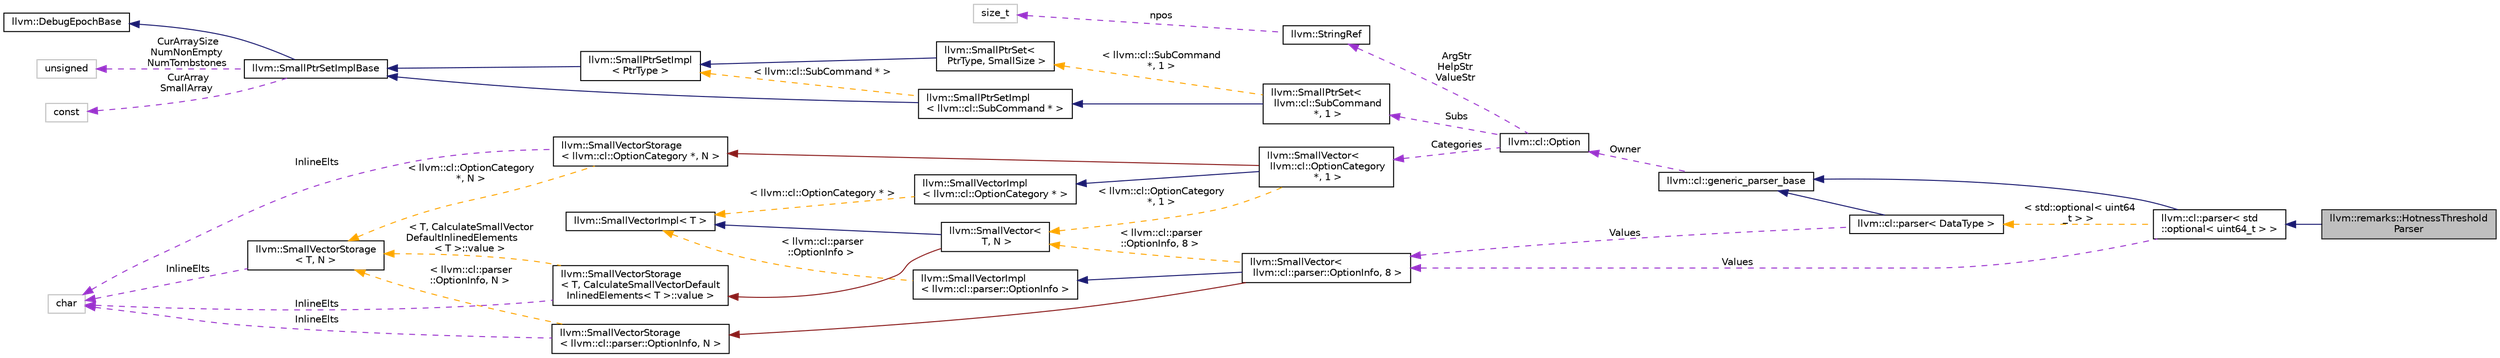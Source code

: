 digraph "llvm::remarks::HotnessThresholdParser"
{
 // LATEX_PDF_SIZE
  bgcolor="transparent";
  edge [fontname="Helvetica",fontsize="10",labelfontname="Helvetica",labelfontsize="10"];
  node [fontname="Helvetica",fontsize="10",shape=record];
  rankdir="LR";
  Node1 [label="llvm::remarks::HotnessThreshold\lParser",height=0.2,width=0.4,color="black", fillcolor="grey75", style="filled", fontcolor="black",tooltip=" "];
  Node2 -> Node1 [dir="back",color="midnightblue",fontsize="10",style="solid",fontname="Helvetica"];
  Node2 [label="llvm::cl::parser\< std\l::optional\< uint64_t \> \>",height=0.2,width=0.4,color="black",URL="$classllvm_1_1cl_1_1parser.html",tooltip=" "];
  Node3 -> Node2 [dir="back",color="midnightblue",fontsize="10",style="solid",fontname="Helvetica"];
  Node3 [label="llvm::cl::generic_parser_base",height=0.2,width=0.4,color="black",URL="$classllvm_1_1cl_1_1generic__parser__base.html",tooltip=" "];
  Node4 -> Node3 [dir="back",color="darkorchid3",fontsize="10",style="dashed",label=" Owner" ,fontname="Helvetica"];
  Node4 [label="llvm::cl::Option",height=0.2,width=0.4,color="black",URL="$classllvm_1_1cl_1_1Option.html",tooltip=" "];
  Node5 -> Node4 [dir="back",color="darkorchid3",fontsize="10",style="dashed",label=" Subs" ,fontname="Helvetica"];
  Node5 [label="llvm::SmallPtrSet\<\l llvm::cl::SubCommand\l *, 1 \>",height=0.2,width=0.4,color="black",URL="$classllvm_1_1SmallPtrSet.html",tooltip=" "];
  Node6 -> Node5 [dir="back",color="midnightblue",fontsize="10",style="solid",fontname="Helvetica"];
  Node6 [label="llvm::SmallPtrSetImpl\l\< llvm::cl::SubCommand * \>",height=0.2,width=0.4,color="black",URL="$classllvm_1_1SmallPtrSetImpl.html",tooltip=" "];
  Node7 -> Node6 [dir="back",color="midnightblue",fontsize="10",style="solid",fontname="Helvetica"];
  Node7 [label="llvm::SmallPtrSetImplBase",height=0.2,width=0.4,color="black",URL="$classllvm_1_1SmallPtrSetImplBase.html",tooltip="SmallPtrSetImplBase - This is the common code shared among all the SmallPtrSet<>'s,..."];
  Node8 -> Node7 [dir="back",color="midnightblue",fontsize="10",style="solid",fontname="Helvetica"];
  Node8 [label="llvm::DebugEpochBase",height=0.2,width=0.4,color="black",URL="$classllvm_1_1DebugEpochBase.html",tooltip="A base class for data structure classes wishing to make iterators (\"handles\") pointing into themselve..."];
  Node9 -> Node7 [dir="back",color="darkorchid3",fontsize="10",style="dashed",label=" CurArraySize\nNumNonEmpty\nNumTombstones" ,fontname="Helvetica"];
  Node9 [label="unsigned",height=0.2,width=0.4,color="grey75",tooltip=" "];
  Node10 -> Node7 [dir="back",color="darkorchid3",fontsize="10",style="dashed",label=" CurArray\nSmallArray" ,fontname="Helvetica"];
  Node10 [label="const",height=0.2,width=0.4,color="grey75",tooltip=" "];
  Node11 -> Node6 [dir="back",color="orange",fontsize="10",style="dashed",label=" \< llvm::cl::SubCommand * \>" ,fontname="Helvetica"];
  Node11 [label="llvm::SmallPtrSetImpl\l\< PtrType \>",height=0.2,width=0.4,color="black",URL="$classllvm_1_1SmallPtrSetImpl.html",tooltip="A templated base class for SmallPtrSet which provides the typesafe interface that is common across al..."];
  Node7 -> Node11 [dir="back",color="midnightblue",fontsize="10",style="solid",fontname="Helvetica"];
  Node12 -> Node5 [dir="back",color="orange",fontsize="10",style="dashed",label=" \< llvm::cl::SubCommand\l *, 1 \>" ,fontname="Helvetica"];
  Node12 [label="llvm::SmallPtrSet\<\l PtrType, SmallSize \>",height=0.2,width=0.4,color="black",URL="$classllvm_1_1SmallPtrSet.html",tooltip="SmallPtrSet - This class implements a set which is optimized for holding SmallSize or less elements."];
  Node11 -> Node12 [dir="back",color="midnightblue",fontsize="10",style="solid",fontname="Helvetica"];
  Node13 -> Node4 [dir="back",color="darkorchid3",fontsize="10",style="dashed",label=" Categories" ,fontname="Helvetica"];
  Node13 [label="llvm::SmallVector\<\l llvm::cl::OptionCategory\l *, 1 \>",height=0.2,width=0.4,color="black",URL="$classllvm_1_1SmallVector.html",tooltip=" "];
  Node14 -> Node13 [dir="back",color="midnightblue",fontsize="10",style="solid",fontname="Helvetica"];
  Node14 [label="llvm::SmallVectorImpl\l\< llvm::cl::OptionCategory * \>",height=0.2,width=0.4,color="black",URL="$classllvm_1_1SmallVectorImpl.html",tooltip=" "];
  Node15 -> Node14 [dir="back",color="orange",fontsize="10",style="dashed",label=" \< llvm::cl::OptionCategory * \>" ,fontname="Helvetica"];
  Node15 [label="llvm::SmallVectorImpl\< T \>",height=0.2,width=0.4,color="black",URL="$classllvm_1_1SmallVectorImpl.html",tooltip="This class consists of common code factored out of the SmallVector class to reduce code duplication b..."];
  Node16 -> Node13 [dir="back",color="firebrick4",fontsize="10",style="solid",fontname="Helvetica"];
  Node16 [label="llvm::SmallVectorStorage\l\< llvm::cl::OptionCategory *, N \>",height=0.2,width=0.4,color="black",URL="$structllvm_1_1SmallVectorStorage.html",tooltip=" "];
  Node17 -> Node16 [dir="back",color="darkorchid3",fontsize="10",style="dashed",label=" InlineElts" ,fontname="Helvetica"];
  Node17 [label="char",height=0.2,width=0.4,color="grey75",tooltip=" "];
  Node18 -> Node16 [dir="back",color="orange",fontsize="10",style="dashed",label=" \< llvm::cl::OptionCategory\l *, N \>" ,fontname="Helvetica"];
  Node18 [label="llvm::SmallVectorStorage\l\< T, N \>",height=0.2,width=0.4,color="black",URL="$structllvm_1_1SmallVectorStorage.html",tooltip="Storage for the SmallVector elements."];
  Node17 -> Node18 [dir="back",color="darkorchid3",fontsize="10",style="dashed",label=" InlineElts" ,fontname="Helvetica"];
  Node19 -> Node13 [dir="back",color="orange",fontsize="10",style="dashed",label=" \< llvm::cl::OptionCategory\l *, 1 \>" ,fontname="Helvetica"];
  Node19 [label="llvm::SmallVector\<\l T, N \>",height=0.2,width=0.4,color="black",URL="$classllvm_1_1SmallVector.html",tooltip="This is a 'vector' (really, a variable-sized array), optimized for the case when the array is small."];
  Node15 -> Node19 [dir="back",color="midnightblue",fontsize="10",style="solid",fontname="Helvetica"];
  Node20 -> Node19 [dir="back",color="firebrick4",fontsize="10",style="solid",fontname="Helvetica"];
  Node20 [label="llvm::SmallVectorStorage\l\< T, CalculateSmallVectorDefault\lInlinedElements\< T \>::value \>",height=0.2,width=0.4,color="black",URL="$structllvm_1_1SmallVectorStorage.html",tooltip=" "];
  Node17 -> Node20 [dir="back",color="darkorchid3",fontsize="10",style="dashed",label=" InlineElts" ,fontname="Helvetica"];
  Node18 -> Node20 [dir="back",color="orange",fontsize="10",style="dashed",label=" \< T, CalculateSmallVector\lDefaultInlinedElements\l\< T \>::value \>" ,fontname="Helvetica"];
  Node21 -> Node4 [dir="back",color="darkorchid3",fontsize="10",style="dashed",label=" ArgStr\nHelpStr\nValueStr" ,fontname="Helvetica"];
  Node21 [label="llvm::StringRef",height=0.2,width=0.4,color="black",URL="$classllvm_1_1StringRef.html",tooltip="StringRef - Represent a constant reference to a string, i.e."];
  Node22 -> Node21 [dir="back",color="darkorchid3",fontsize="10",style="dashed",label=" npos" ,fontname="Helvetica"];
  Node22 [label="size_t",height=0.2,width=0.4,color="grey75",tooltip=" "];
  Node23 -> Node2 [dir="back",color="darkorchid3",fontsize="10",style="dashed",label=" Values" ,fontname="Helvetica"];
  Node23 [label="llvm::SmallVector\<\l llvm::cl::parser::OptionInfo, 8 \>",height=0.2,width=0.4,color="black",URL="$classllvm_1_1SmallVector.html",tooltip=" "];
  Node24 -> Node23 [dir="back",color="midnightblue",fontsize="10",style="solid",fontname="Helvetica"];
  Node24 [label="llvm::SmallVectorImpl\l\< llvm::cl::parser::OptionInfo \>",height=0.2,width=0.4,color="black",URL="$classllvm_1_1SmallVectorImpl.html",tooltip=" "];
  Node15 -> Node24 [dir="back",color="orange",fontsize="10",style="dashed",label=" \< llvm::cl::parser\l::OptionInfo \>" ,fontname="Helvetica"];
  Node25 -> Node23 [dir="back",color="firebrick4",fontsize="10",style="solid",fontname="Helvetica"];
  Node25 [label="llvm::SmallVectorStorage\l\< llvm::cl::parser::OptionInfo, N \>",height=0.2,width=0.4,color="black",URL="$structllvm_1_1SmallVectorStorage.html",tooltip=" "];
  Node17 -> Node25 [dir="back",color="darkorchid3",fontsize="10",style="dashed",label=" InlineElts" ,fontname="Helvetica"];
  Node18 -> Node25 [dir="back",color="orange",fontsize="10",style="dashed",label=" \< llvm::cl::parser\l::OptionInfo, N \>" ,fontname="Helvetica"];
  Node19 -> Node23 [dir="back",color="orange",fontsize="10",style="dashed",label=" \< llvm::cl::parser\l::OptionInfo, 8 \>" ,fontname="Helvetica"];
  Node26 -> Node2 [dir="back",color="orange",fontsize="10",style="dashed",label=" \< std::optional\< uint64\l_t \> \>" ,fontname="Helvetica"];
  Node26 [label="llvm::cl::parser\< DataType \>",height=0.2,width=0.4,color="black",URL="$classllvm_1_1cl_1_1parser.html",tooltip=" "];
  Node3 -> Node26 [dir="back",color="midnightblue",fontsize="10",style="solid",fontname="Helvetica"];
  Node23 -> Node26 [dir="back",color="darkorchid3",fontsize="10",style="dashed",label=" Values" ,fontname="Helvetica"];
}
